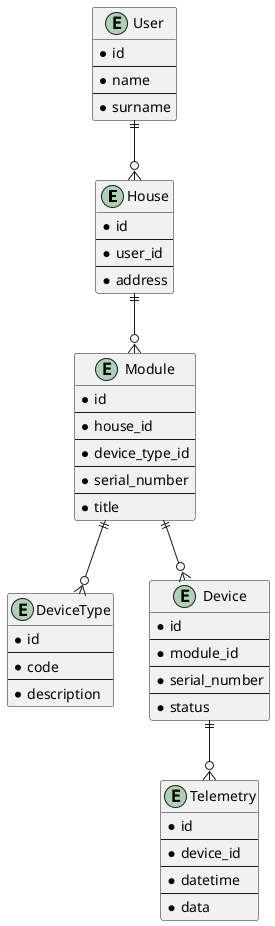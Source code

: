 @startuml ER-Diagram

entity House {
    * id
    --
    * user_id
    --
    * address
}

entity User {
    * id
    --
    * name
    --
    * surname
}

entity Module {
    * id
    --
    * house_id
    --
    * device_type_id
    --
    * serial_number
    ---
    * title
}

entity DeviceType {
    * id
    --
    * code
    --
    * description
}

entity Device {
    * id
    --
    * module_id
    --
    * serial_number
    --
    * status
}

entity Telemetry {
    * id
    --
    * device_id
    --
    * datetime
    --
    * data
}

User ||--o{ House
House ||--o{ Module
Module ||--o{ DeviceType
Module ||--o{  Device
Device ||--o{ Telemetry
@enduml
